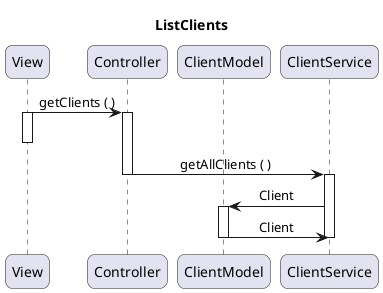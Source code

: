 @startuml ListClients

skinparam sequenceMessageAlign center
skinparam RoundCorner 15
title ListClients


participant View as v
participant Controller as c
participant ClientModel as m
participant ClientService as s


v -> c : getClients ( )
activate v
deactivate v
activate c

c -> s : getAllClients ( )
deactivate c
activate s

s -> m : Client
activate m

m -> s : Client
deactivate s
deactivate m


